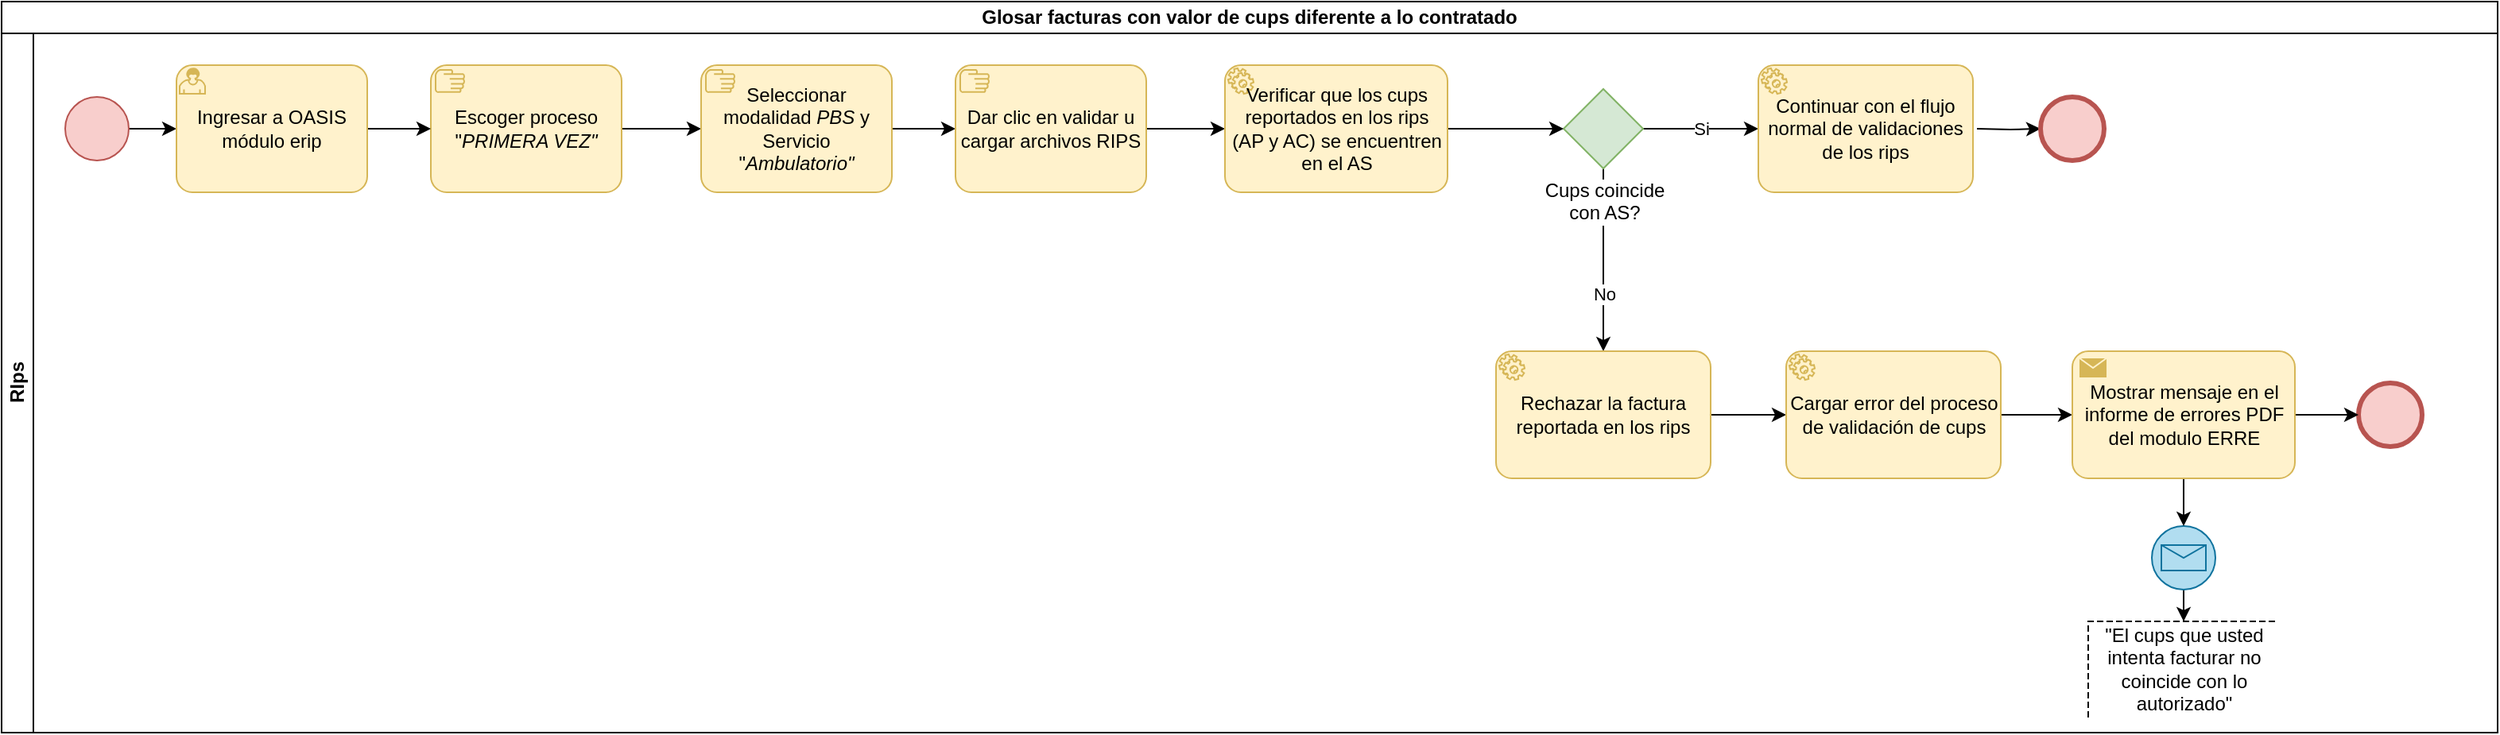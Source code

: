 <mxfile version="21.5.0" type="github">
  <diagram name="Página-1" id="SKrP5Ogb6LURRghhHCP2">
    <mxGraphModel dx="1434" dy="764" grid="1" gridSize="10" guides="1" tooltips="1" connect="1" arrows="1" fold="1" page="1" pageScale="1" pageWidth="1760" pageHeight="550" math="0" shadow="0">
      <root>
        <mxCell id="0" />
        <mxCell id="1" parent="0" />
        <mxCell id="iDgbX58GDVkkqR7G9HbA-1" value="Glosar facturas con valor de cups diferente a lo contratado" style="swimlane;html=1;childLayout=stackLayout;resizeParent=1;resizeParentMax=0;horizontal=1;startSize=20;horizontalStack=0;whiteSpace=wrap;" vertex="1" parent="1">
          <mxGeometry x="30" y="20" width="1570" height="460" as="geometry" />
        </mxCell>
        <mxCell id="iDgbX58GDVkkqR7G9HbA-2" value="RIps" style="swimlane;html=1;startSize=20;horizontal=0;" vertex="1" parent="iDgbX58GDVkkqR7G9HbA-1">
          <mxGeometry y="20" width="1570" height="440" as="geometry" />
        </mxCell>
        <mxCell id="iDgbX58GDVkkqR7G9HbA-3" style="edgeStyle=orthogonalEdgeStyle;rounded=0;orthogonalLoop=1;jettySize=auto;html=1;entryX=0;entryY=0.5;entryDx=0;entryDy=0;entryPerimeter=0;" edge="1" parent="iDgbX58GDVkkqR7G9HbA-2" source="iDgbX58GDVkkqR7G9HbA-4" target="iDgbX58GDVkkqR7G9HbA-19">
          <mxGeometry relative="1" as="geometry">
            <mxPoint x="110" y="60" as="targetPoint" />
          </mxGeometry>
        </mxCell>
        <mxCell id="iDgbX58GDVkkqR7G9HbA-4" value="" style="points=[[0.145,0.145,0],[0.5,0,0],[0.855,0.145,0],[1,0.5,0],[0.855,0.855,0],[0.5,1,0],[0.145,0.855,0],[0,0.5,0]];shape=mxgraph.bpmn.event;html=1;verticalLabelPosition=bottom;labelBackgroundColor=#ffffff;verticalAlign=top;align=center;perimeter=ellipsePerimeter;outlineConnect=0;aspect=fixed;outline=standard;symbol=general;fillColor=#f8cecc;strokeColor=#b85450;" vertex="1" parent="iDgbX58GDVkkqR7G9HbA-2">
          <mxGeometry x="40" y="40" width="40" height="40" as="geometry" />
        </mxCell>
        <mxCell id="iDgbX58GDVkkqR7G9HbA-5" value="" style="edgeStyle=orthogonalEdgeStyle;rounded=0;orthogonalLoop=1;jettySize=auto;html=1;exitX=1;exitY=0.5;exitDx=0;exitDy=0;exitPerimeter=0;entryX=0;entryY=0.5;entryDx=0;entryDy=0;entryPerimeter=0;" edge="1" parent="iDgbX58GDVkkqR7G9HbA-2" source="iDgbX58GDVkkqR7G9HbA-20" target="iDgbX58GDVkkqR7G9HbA-22">
          <mxGeometry relative="1" as="geometry">
            <mxPoint x="560" y="60" as="sourcePoint" />
          </mxGeometry>
        </mxCell>
        <mxCell id="iDgbX58GDVkkqR7G9HbA-6" value="No" style="edgeStyle=orthogonalEdgeStyle;rounded=0;orthogonalLoop=1;jettySize=auto;html=1;" edge="1" parent="iDgbX58GDVkkqR7G9HbA-2" source="iDgbX58GDVkkqR7G9HbA-8" target="iDgbX58GDVkkqR7G9HbA-26">
          <mxGeometry x="0.368" relative="1" as="geometry">
            <mxPoint x="1007.5" y="190" as="targetPoint" />
            <mxPoint as="offset" />
          </mxGeometry>
        </mxCell>
        <mxCell id="iDgbX58GDVkkqR7G9HbA-7" value="Si" style="edgeStyle=orthogonalEdgeStyle;rounded=0;orthogonalLoop=1;jettySize=auto;html=1;entryX=0;entryY=0.5;entryDx=0;entryDy=0;entryPerimeter=0;" edge="1" parent="iDgbX58GDVkkqR7G9HbA-2" source="iDgbX58GDVkkqR7G9HbA-8" target="iDgbX58GDVkkqR7G9HbA-27">
          <mxGeometry relative="1" as="geometry">
            <mxPoint x="1102.5" y="60" as="targetPoint" />
          </mxGeometry>
        </mxCell>
        <mxCell id="iDgbX58GDVkkqR7G9HbA-8" value="Cups coincide&lt;br&gt;con AS?" style="points=[[0.25,0.25,0],[0.5,0,0],[0.75,0.25,0],[1,0.5,0],[0.75,0.75,0],[0.5,1,0],[0.25,0.75,0],[0,0.5,0]];shape=mxgraph.bpmn.gateway2;html=1;verticalLabelPosition=bottom;labelBackgroundColor=#ffffff;verticalAlign=top;align=center;perimeter=rhombusPerimeter;outlineConnect=0;outline=none;symbol=none;fillColor=#d5e8d4;strokeColor=#82b366;" vertex="1" parent="iDgbX58GDVkkqR7G9HbA-2">
          <mxGeometry x="982.5" y="35" width="50" height="50" as="geometry" />
        </mxCell>
        <mxCell id="iDgbX58GDVkkqR7G9HbA-9" style="edgeStyle=orthogonalEdgeStyle;rounded=0;orthogonalLoop=1;jettySize=auto;html=1;entryX=0;entryY=0.5;entryDx=0;entryDy=0;entryPerimeter=0;" edge="1" parent="iDgbX58GDVkkqR7G9HbA-2" target="iDgbX58GDVkkqR7G9HbA-10">
          <mxGeometry relative="1" as="geometry">
            <mxPoint x="1242.5" y="60" as="sourcePoint" />
          </mxGeometry>
        </mxCell>
        <mxCell id="iDgbX58GDVkkqR7G9HbA-10" value="" style="points=[[0.145,0.145,0],[0.5,0,0],[0.855,0.145,0],[1,0.5,0],[0.855,0.855,0],[0.5,1,0],[0.145,0.855,0],[0,0.5,0]];shape=mxgraph.bpmn.event;html=1;verticalLabelPosition=bottom;labelBackgroundColor=#ffffff;verticalAlign=top;align=center;perimeter=ellipsePerimeter;outlineConnect=0;aspect=fixed;outline=end;symbol=terminate2;fillColor=#f8cecc;strokeColor=#b85450;" vertex="1" parent="iDgbX58GDVkkqR7G9HbA-2">
          <mxGeometry x="1282.5" y="40" width="40" height="40" as="geometry" />
        </mxCell>
        <mxCell id="iDgbX58GDVkkqR7G9HbA-11" style="edgeStyle=orthogonalEdgeStyle;rounded=0;orthogonalLoop=1;jettySize=auto;html=1;" edge="1" parent="iDgbX58GDVkkqR7G9HbA-2" source="iDgbX58GDVkkqR7G9HbA-12" target="iDgbX58GDVkkqR7G9HbA-15">
          <mxGeometry relative="1" as="geometry" />
        </mxCell>
        <mxCell id="iDgbX58GDVkkqR7G9HbA-12" value="" style="points=[[0.145,0.145,0],[0.5,0,0],[0.855,0.145,0],[1,0.5,0],[0.855,0.855,0],[0.5,1,0],[0.145,0.855,0],[0,0.5,0]];shape=mxgraph.bpmn.event;html=1;verticalLabelPosition=bottom;labelBackgroundColor=#ffffff;verticalAlign=top;align=center;perimeter=ellipsePerimeter;outlineConnect=0;aspect=fixed;outline=standard;symbol=message;fillColor=#b1ddf0;strokeColor=#10739e;" vertex="1" parent="iDgbX58GDVkkqR7G9HbA-2">
          <mxGeometry x="1352.5" y="310" width="40" height="40" as="geometry" />
        </mxCell>
        <mxCell id="iDgbX58GDVkkqR7G9HbA-13" value="" style="points=[[0.145,0.145,0],[0.5,0,0],[0.855,0.145,0],[1,0.5,0],[0.855,0.855,0],[0.5,1,0],[0.145,0.855,0],[0,0.5,0]];shape=mxgraph.bpmn.event;html=1;verticalLabelPosition=bottom;labelBackgroundColor=#ffffff;verticalAlign=top;align=center;perimeter=ellipsePerimeter;outlineConnect=0;aspect=fixed;outline=end;symbol=terminate2;fillColor=#f8cecc;strokeColor=#b85450;" vertex="1" parent="iDgbX58GDVkkqR7G9HbA-2">
          <mxGeometry x="1482.5" y="220" width="40" height="40" as="geometry" />
        </mxCell>
        <mxCell id="iDgbX58GDVkkqR7G9HbA-14" style="edgeStyle=orthogonalEdgeStyle;rounded=0;orthogonalLoop=1;jettySize=auto;html=1;exitX=1;exitY=0.5;exitDx=0;exitDy=0;exitPerimeter=0;" edge="1" parent="iDgbX58GDVkkqR7G9HbA-2" source="iDgbX58GDVkkqR7G9HbA-31" target="iDgbX58GDVkkqR7G9HbA-13">
          <mxGeometry relative="1" as="geometry">
            <mxPoint x="1612.5" y="315" as="targetPoint" />
          </mxGeometry>
        </mxCell>
        <mxCell id="iDgbX58GDVkkqR7G9HbA-15" value="&quot;El cups que usted intenta facturar no coincide con lo autorizado&quot;" style="shape=partialRectangle;whiteSpace=wrap;html=1;bottom=0;right=0;fillColor=none;dashed=1;" vertex="1" parent="iDgbX58GDVkkqR7G9HbA-2">
          <mxGeometry x="1312.5" y="370" width="120" height="60" as="geometry" />
        </mxCell>
        <mxCell id="iDgbX58GDVkkqR7G9HbA-16" style="edgeStyle=orthogonalEdgeStyle;rounded=0;orthogonalLoop=1;jettySize=auto;html=1;entryX=0;entryY=0.5;entryDx=0;entryDy=0;entryPerimeter=0;" edge="1" parent="iDgbX58GDVkkqR7G9HbA-2" source="iDgbX58GDVkkqR7G9HbA-17" target="iDgbX58GDVkkqR7G9HbA-20">
          <mxGeometry relative="1" as="geometry" />
        </mxCell>
        <mxCell id="iDgbX58GDVkkqR7G9HbA-17" value="Escoger proceso &quot;&lt;i&gt;PRIMERA VEZ&quot;&lt;/i&gt;" style="points=[[0.25,0,0],[0.5,0,0],[0.75,0,0],[1,0.25,0],[1,0.5,0],[1,0.75,0],[0.75,1,0],[0.5,1,0],[0.25,1,0],[0,0.75,0],[0,0.5,0],[0,0.25,0]];shape=mxgraph.bpmn.task;whiteSpace=wrap;rectStyle=rounded;size=10;html=1;container=1;expand=0;collapsible=0;taskMarker=manual;fillColor=#fff2cc;strokeColor=#d6b656;" vertex="1" parent="iDgbX58GDVkkqR7G9HbA-2">
          <mxGeometry x="270" y="20" width="120" height="80" as="geometry" />
        </mxCell>
        <mxCell id="iDgbX58GDVkkqR7G9HbA-18" style="edgeStyle=orthogonalEdgeStyle;rounded=0;orthogonalLoop=1;jettySize=auto;html=1;" edge="1" parent="iDgbX58GDVkkqR7G9HbA-2" source="iDgbX58GDVkkqR7G9HbA-19" target="iDgbX58GDVkkqR7G9HbA-17">
          <mxGeometry relative="1" as="geometry">
            <mxPoint x="270" y="60" as="targetPoint" />
          </mxGeometry>
        </mxCell>
        <mxCell id="iDgbX58GDVkkqR7G9HbA-19" value="Ingresar a OASIS módulo erip" style="points=[[0.25,0,0],[0.5,0,0],[0.75,0,0],[1,0.25,0],[1,0.5,0],[1,0.75,0],[0.75,1,0],[0.5,1,0],[0.25,1,0],[0,0.75,0],[0,0.5,0],[0,0.25,0]];shape=mxgraph.bpmn.task;whiteSpace=wrap;rectStyle=rounded;size=10;html=1;container=1;expand=0;collapsible=0;taskMarker=user;fillColor=#fff2cc;strokeColor=#d6b656;" vertex="1" parent="iDgbX58GDVkkqR7G9HbA-2">
          <mxGeometry x="110" y="20" width="120" height="80" as="geometry" />
        </mxCell>
        <mxCell id="iDgbX58GDVkkqR7G9HbA-20" value="Seleccionar modalidad &lt;i&gt;PBS &lt;/i&gt;y Servicio &quot;&lt;i&gt;Ambulatorio&quot;&lt;/i&gt;" style="points=[[0.25,0,0],[0.5,0,0],[0.75,0,0],[1,0.25,0],[1,0.5,0],[1,0.75,0],[0.75,1,0],[0.5,1,0],[0.25,1,0],[0,0.75,0],[0,0.5,0],[0,0.25,0]];shape=mxgraph.bpmn.task;whiteSpace=wrap;rectStyle=rounded;size=10;html=1;container=1;expand=0;collapsible=0;taskMarker=manual;fillColor=#fff2cc;strokeColor=#d6b656;" vertex="1" parent="iDgbX58GDVkkqR7G9HbA-2">
          <mxGeometry x="440" y="20" width="120" height="80" as="geometry" />
        </mxCell>
        <mxCell id="iDgbX58GDVkkqR7G9HbA-21" style="edgeStyle=orthogonalEdgeStyle;rounded=0;orthogonalLoop=1;jettySize=auto;html=1;entryX=0;entryY=0.5;entryDx=0;entryDy=0;entryPerimeter=0;" edge="1" parent="iDgbX58GDVkkqR7G9HbA-2" source="iDgbX58GDVkkqR7G9HbA-22" target="iDgbX58GDVkkqR7G9HbA-24">
          <mxGeometry relative="1" as="geometry" />
        </mxCell>
        <mxCell id="iDgbX58GDVkkqR7G9HbA-22" value="Dar clic en validar u cargar archivos RIPS" style="points=[[0.25,0,0],[0.5,0,0],[0.75,0,0],[1,0.25,0],[1,0.5,0],[1,0.75,0],[0.75,1,0],[0.5,1,0],[0.25,1,0],[0,0.75,0],[0,0.5,0],[0,0.25,0]];shape=mxgraph.bpmn.task;whiteSpace=wrap;rectStyle=rounded;size=10;html=1;container=1;expand=0;collapsible=0;taskMarker=manual;fillColor=#fff2cc;strokeColor=#d6b656;" vertex="1" parent="iDgbX58GDVkkqR7G9HbA-2">
          <mxGeometry x="600" y="20" width="120" height="80" as="geometry" />
        </mxCell>
        <mxCell id="iDgbX58GDVkkqR7G9HbA-23" style="edgeStyle=orthogonalEdgeStyle;rounded=0;orthogonalLoop=1;jettySize=auto;html=1;entryX=0;entryY=0.5;entryDx=0;entryDy=0;entryPerimeter=0;" edge="1" parent="iDgbX58GDVkkqR7G9HbA-2" source="iDgbX58GDVkkqR7G9HbA-24" target="iDgbX58GDVkkqR7G9HbA-8">
          <mxGeometry relative="1" as="geometry">
            <mxPoint x="942" y="60" as="sourcePoint" />
          </mxGeometry>
        </mxCell>
        <mxCell id="iDgbX58GDVkkqR7G9HbA-24" value="Verificar que los cups reportados en los rips (AP y AC) se encuentren en el AS" style="points=[[0.25,0,0],[0.5,0,0],[0.75,0,0],[1,0.25,0],[1,0.5,0],[1,0.75,0],[0.75,1,0],[0.5,1,0],[0.25,1,0],[0,0.75,0],[0,0.5,0],[0,0.25,0]];shape=mxgraph.bpmn.task;whiteSpace=wrap;rectStyle=rounded;size=10;html=1;container=1;expand=0;collapsible=0;taskMarker=service;fillColor=#fff2cc;strokeColor=#d6b656;" vertex="1" parent="iDgbX58GDVkkqR7G9HbA-2">
          <mxGeometry x="769.5" y="20" width="140" height="80" as="geometry" />
        </mxCell>
        <mxCell id="iDgbX58GDVkkqR7G9HbA-25" style="edgeStyle=orthogonalEdgeStyle;rounded=0;orthogonalLoop=1;jettySize=auto;html=1;entryX=0;entryY=0.5;entryDx=0;entryDy=0;entryPerimeter=0;" edge="1" parent="iDgbX58GDVkkqR7G9HbA-2" source="iDgbX58GDVkkqR7G9HbA-26" target="iDgbX58GDVkkqR7G9HbA-29">
          <mxGeometry relative="1" as="geometry" />
        </mxCell>
        <mxCell id="iDgbX58GDVkkqR7G9HbA-26" value="Rechazar la factura reportada en los rips" style="points=[[0.25,0,0],[0.5,0,0],[0.75,0,0],[1,0.25,0],[1,0.5,0],[1,0.75,0],[0.75,1,0],[0.5,1,0],[0.25,1,0],[0,0.75,0],[0,0.5,0],[0,0.25,0]];shape=mxgraph.bpmn.task;whiteSpace=wrap;rectStyle=rounded;size=10;html=1;container=1;expand=0;collapsible=0;taskMarker=service;fillColor=#fff2cc;strokeColor=#d6b656;" vertex="1" parent="iDgbX58GDVkkqR7G9HbA-2">
          <mxGeometry x="940" y="200" width="135" height="80" as="geometry" />
        </mxCell>
        <mxCell id="iDgbX58GDVkkqR7G9HbA-27" value="Continuar con el flujo normal de validaciones de los rips" style="points=[[0.25,0,0],[0.5,0,0],[0.75,0,0],[1,0.25,0],[1,0.5,0],[1,0.75,0],[0.75,1,0],[0.5,1,0],[0.25,1,0],[0,0.75,0],[0,0.5,0],[0,0.25,0]];shape=mxgraph.bpmn.task;whiteSpace=wrap;rectStyle=rounded;size=10;html=1;container=1;expand=0;collapsible=0;taskMarker=service;fillColor=#fff2cc;strokeColor=#d6b656;" vertex="1" parent="iDgbX58GDVkkqR7G9HbA-2">
          <mxGeometry x="1105" y="20" width="135" height="80" as="geometry" />
        </mxCell>
        <mxCell id="iDgbX58GDVkkqR7G9HbA-28" style="edgeStyle=orthogonalEdgeStyle;rounded=0;orthogonalLoop=1;jettySize=auto;html=1;entryX=0;entryY=0.5;entryDx=0;entryDy=0;entryPerimeter=0;" edge="1" parent="iDgbX58GDVkkqR7G9HbA-2" source="iDgbX58GDVkkqR7G9HbA-29" target="iDgbX58GDVkkqR7G9HbA-31">
          <mxGeometry relative="1" as="geometry" />
        </mxCell>
        <mxCell id="iDgbX58GDVkkqR7G9HbA-29" value="Cargar error del proceso de validación de cups" style="points=[[0.25,0,0],[0.5,0,0],[0.75,0,0],[1,0.25,0],[1,0.5,0],[1,0.75,0],[0.75,1,0],[0.5,1,0],[0.25,1,0],[0,0.75,0],[0,0.5,0],[0,0.25,0]];shape=mxgraph.bpmn.task;whiteSpace=wrap;rectStyle=rounded;size=10;html=1;container=1;expand=0;collapsible=0;taskMarker=service;fillColor=#fff2cc;strokeColor=#d6b656;" vertex="1" parent="iDgbX58GDVkkqR7G9HbA-2">
          <mxGeometry x="1122.5" y="200" width="135" height="80" as="geometry" />
        </mxCell>
        <mxCell id="iDgbX58GDVkkqR7G9HbA-30" style="edgeStyle=orthogonalEdgeStyle;rounded=0;orthogonalLoop=1;jettySize=auto;html=1;entryX=0.5;entryY=0;entryDx=0;entryDy=0;entryPerimeter=0;" edge="1" parent="iDgbX58GDVkkqR7G9HbA-2" source="iDgbX58GDVkkqR7G9HbA-31" target="iDgbX58GDVkkqR7G9HbA-12">
          <mxGeometry relative="1" as="geometry" />
        </mxCell>
        <mxCell id="iDgbX58GDVkkqR7G9HbA-31" value="Mostrar mensaje en el informe de errores PDF del modulo ERRE" style="points=[[0.25,0,0],[0.5,0,0],[0.75,0,0],[1,0.25,0],[1,0.5,0],[1,0.75,0],[0.75,1,0],[0.5,1,0],[0.25,1,0],[0,0.75,0],[0,0.5,0],[0,0.25,0]];shape=mxgraph.bpmn.task;whiteSpace=wrap;rectStyle=rounded;size=10;html=1;container=1;expand=0;collapsible=0;taskMarker=send;fillColor=#fff2cc;strokeColor=#d6b656;" vertex="1" parent="iDgbX58GDVkkqR7G9HbA-2">
          <mxGeometry x="1302.5" y="200" width="140" height="80" as="geometry" />
        </mxCell>
      </root>
    </mxGraphModel>
  </diagram>
</mxfile>
